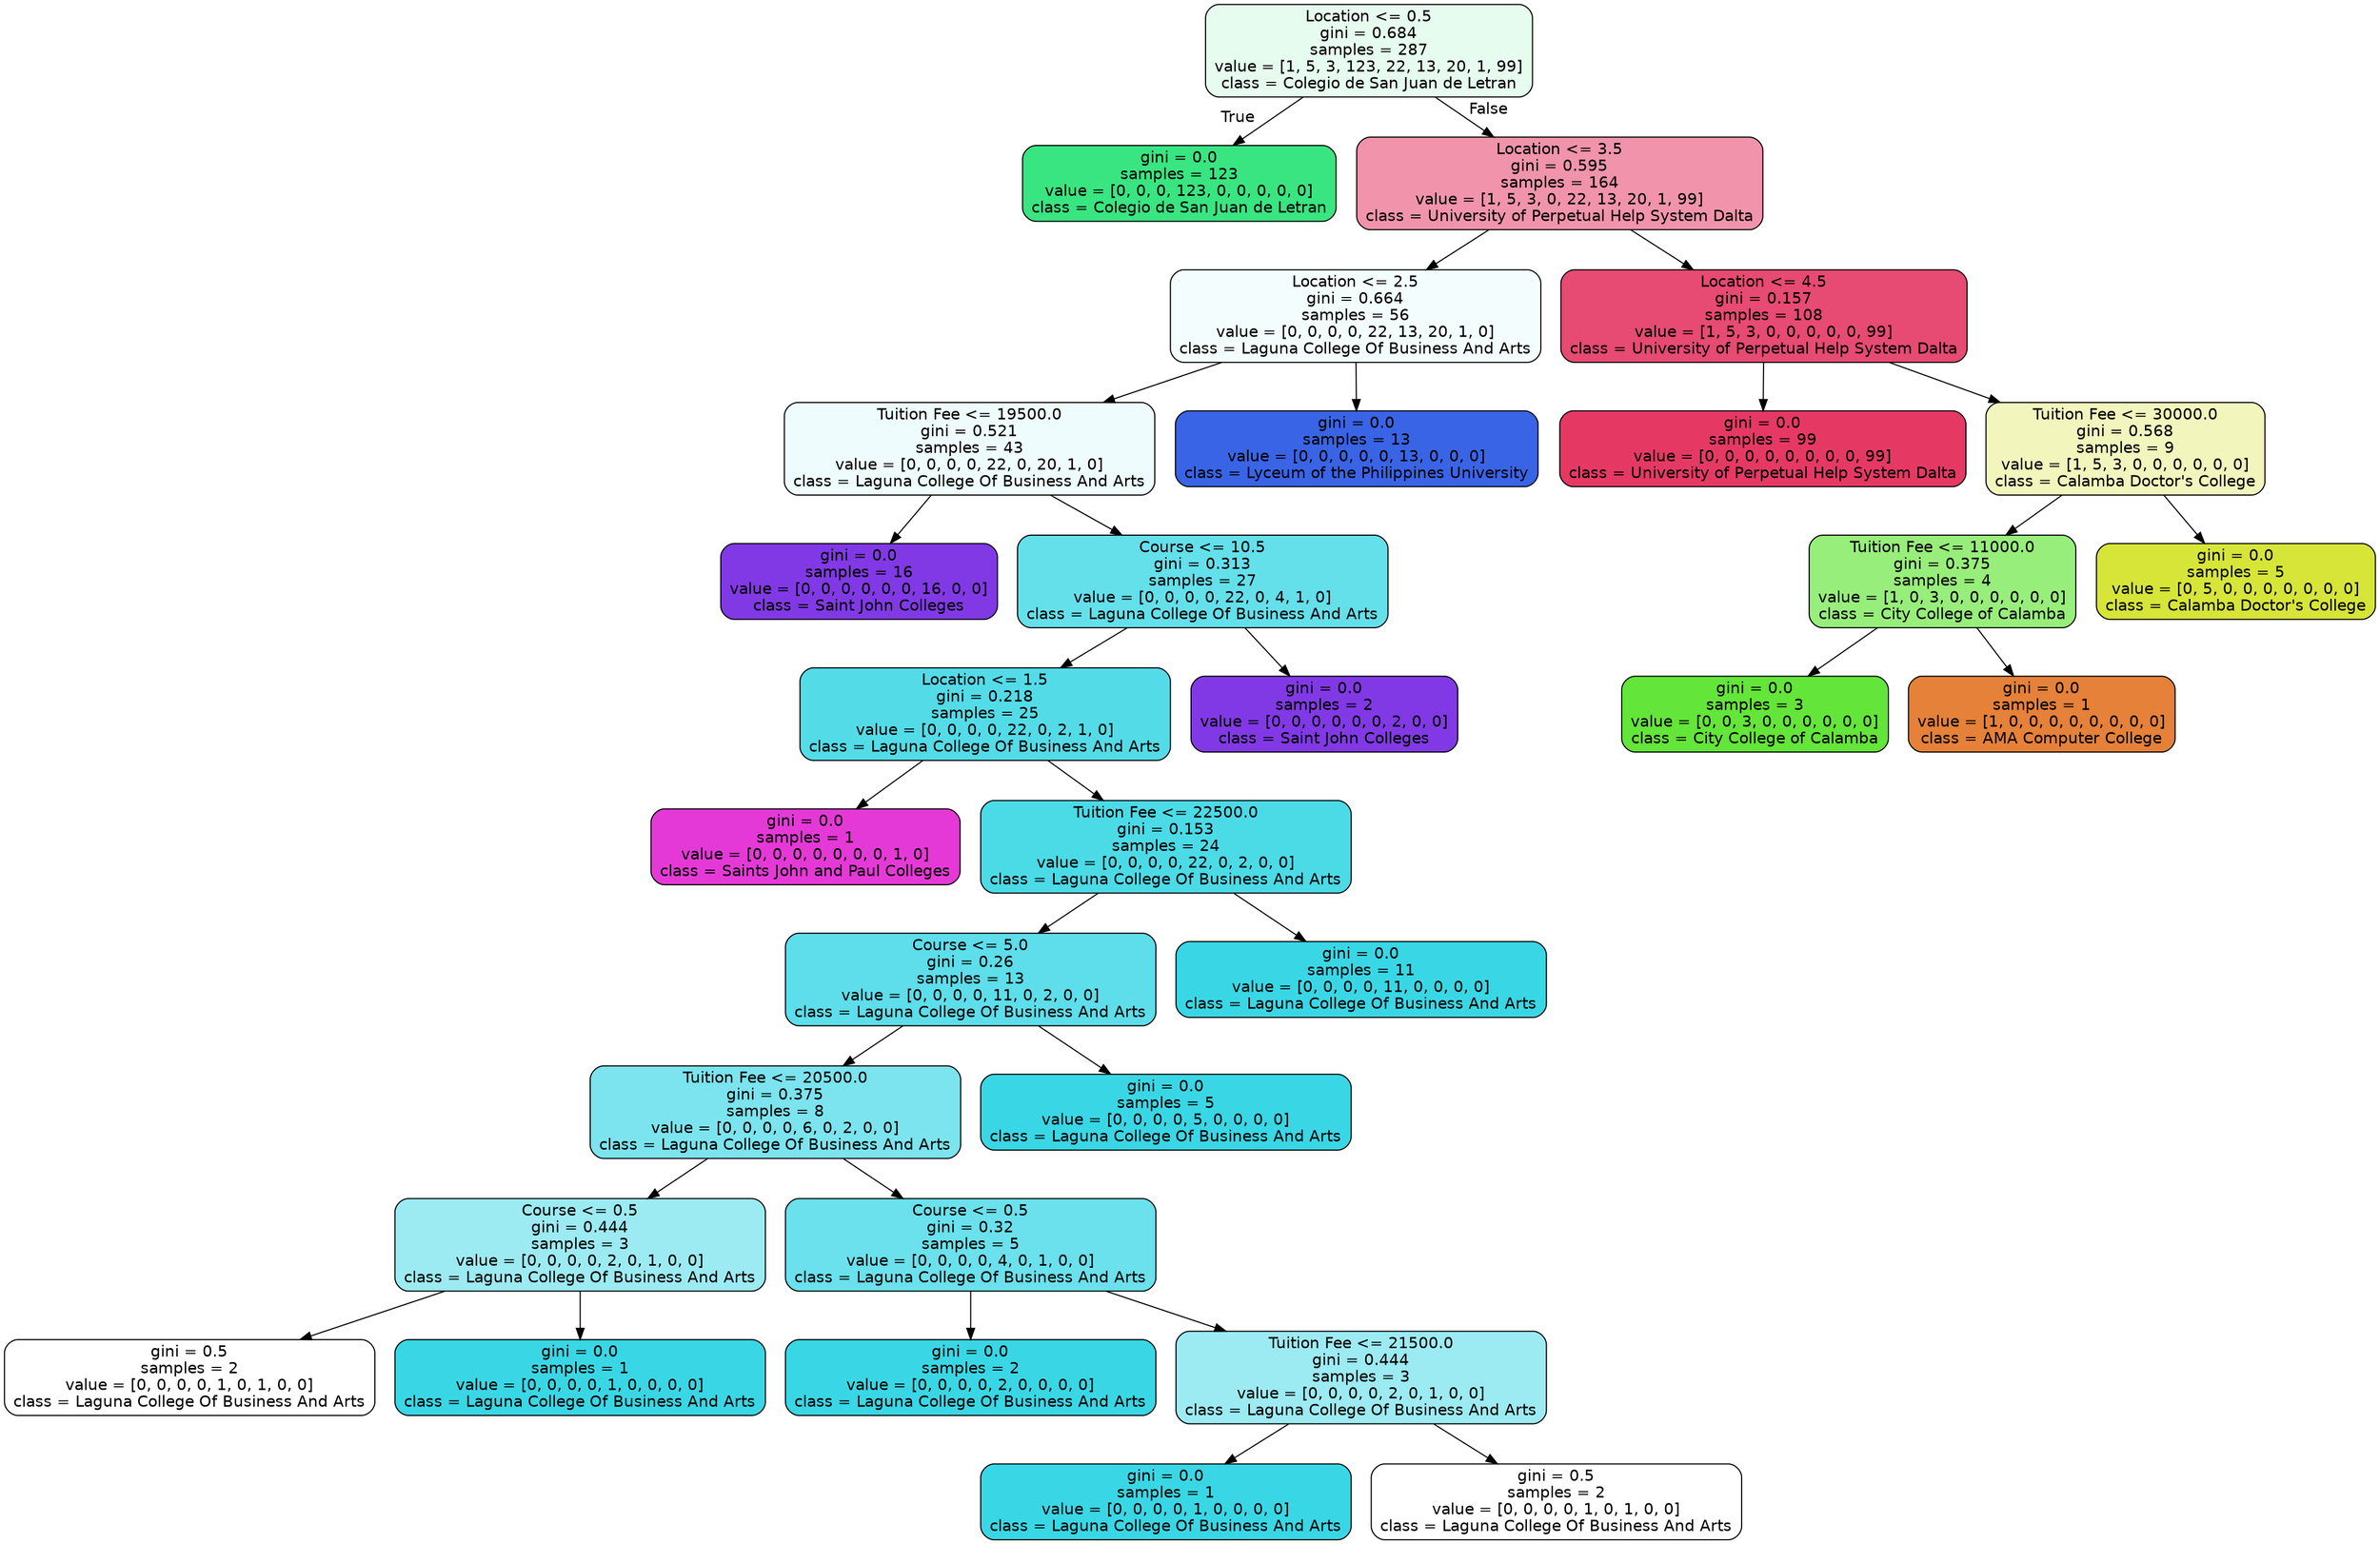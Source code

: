 digraph Tree {
node [shape=box, style="filled, rounded", color="black", fontname="helvetica"] ;
edge [fontname="helvetica"] ;
0 [label="Location <= 0.5\ngini = 0.684\nsamples = 287\nvalue = [1, 5, 3, 123, 22, 13, 20, 1, 99]\nclass = Colegio de San Juan de Letran", fillcolor="#e6fcef"] ;
1 [label="gini = 0.0\nsamples = 123\nvalue = [0, 0, 0, 123, 0, 0, 0, 0, 0]\nclass = Colegio de San Juan de Letran", fillcolor="#39e581"] ;
0 -> 1 [labeldistance=2.5, labelangle=45, headlabel="True"] ;
2 [label="Location <= 3.5\ngini = 0.595\nsamples = 164\nvalue = [1, 5, 3, 0, 22, 13, 20, 1, 99]\nclass = University of Perpetual Help System Dalta", fillcolor="#f194ab"] ;
0 -> 2 [labeldistance=2.5, labelangle=-45, headlabel="False"] ;
3 [label="Location <= 2.5\ngini = 0.664\nsamples = 56\nvalue = [0, 0, 0, 0, 22, 13, 20, 1, 0]\nclass = Laguna College Of Business And Arts", fillcolor="#f4fdfe"] ;
2 -> 3 ;
4 [label="Tuition Fee <= 19500.0\ngini = 0.521\nsamples = 43\nvalue = [0, 0, 0, 0, 22, 0, 20, 1, 0]\nclass = Laguna College Of Business And Arts", fillcolor="#eefcfd"] ;
3 -> 4 ;
5 [label="gini = 0.0\nsamples = 16\nvalue = [0, 0, 0, 0, 0, 0, 16, 0, 0]\nclass = Saint John Colleges", fillcolor="#8139e5"] ;
4 -> 5 ;
6 [label="Course <= 10.5\ngini = 0.313\nsamples = 27\nvalue = [0, 0, 0, 0, 22, 0, 4, 1, 0]\nclass = Laguna College Of Business And Arts", fillcolor="#64e0eb"] ;
4 -> 6 ;
7 [label="Location <= 1.5\ngini = 0.218\nsamples = 25\nvalue = [0, 0, 0, 0, 22, 0, 2, 1, 0]\nclass = Laguna College Of Business And Arts", fillcolor="#53dce8"] ;
6 -> 7 ;
8 [label="gini = 0.0\nsamples = 1\nvalue = [0, 0, 0, 0, 0, 0, 0, 1, 0]\nclass = Saints John and Paul Colleges", fillcolor="#e539d7"] ;
7 -> 8 ;
9 [label="Tuition Fee <= 22500.0\ngini = 0.153\nsamples = 24\nvalue = [0, 0, 0, 0, 22, 0, 2, 0, 0]\nclass = Laguna College Of Business And Arts", fillcolor="#4bdbe7"] ;
7 -> 9 ;
10 [label="Course <= 5.0\ngini = 0.26\nsamples = 13\nvalue = [0, 0, 0, 0, 11, 0, 2, 0, 0]\nclass = Laguna College Of Business And Arts", fillcolor="#5ddeea"] ;
9 -> 10 ;
11 [label="Tuition Fee <= 20500.0\ngini = 0.375\nsamples = 8\nvalue = [0, 0, 0, 0, 6, 0, 2, 0, 0]\nclass = Laguna College Of Business And Arts", fillcolor="#7be4ee"] ;
10 -> 11 ;
12 [label="Course <= 0.5\ngini = 0.444\nsamples = 3\nvalue = [0, 0, 0, 0, 2, 0, 1, 0, 0]\nclass = Laguna College Of Business And Arts", fillcolor="#9cebf2"] ;
11 -> 12 ;
13 [label="gini = 0.5\nsamples = 2\nvalue = [0, 0, 0, 0, 1, 0, 1, 0, 0]\nclass = Laguna College Of Business And Arts", fillcolor="#ffffff"] ;
12 -> 13 ;
14 [label="gini = 0.0\nsamples = 1\nvalue = [0, 0, 0, 0, 1, 0, 0, 0, 0]\nclass = Laguna College Of Business And Arts", fillcolor="#39d7e5"] ;
12 -> 14 ;
15 [label="Course <= 0.5\ngini = 0.32\nsamples = 5\nvalue = [0, 0, 0, 0, 4, 0, 1, 0, 0]\nclass = Laguna College Of Business And Arts", fillcolor="#6ae1ec"] ;
11 -> 15 ;
16 [label="gini = 0.0\nsamples = 2\nvalue = [0, 0, 0, 0, 2, 0, 0, 0, 0]\nclass = Laguna College Of Business And Arts", fillcolor="#39d7e5"] ;
15 -> 16 ;
17 [label="Tuition Fee <= 21500.0\ngini = 0.444\nsamples = 3\nvalue = [0, 0, 0, 0, 2, 0, 1, 0, 0]\nclass = Laguna College Of Business And Arts", fillcolor="#9cebf2"] ;
15 -> 17 ;
18 [label="gini = 0.0\nsamples = 1\nvalue = [0, 0, 0, 0, 1, 0, 0, 0, 0]\nclass = Laguna College Of Business And Arts", fillcolor="#39d7e5"] ;
17 -> 18 ;
19 [label="gini = 0.5\nsamples = 2\nvalue = [0, 0, 0, 0, 1, 0, 1, 0, 0]\nclass = Laguna College Of Business And Arts", fillcolor="#ffffff"] ;
17 -> 19 ;
20 [label="gini = 0.0\nsamples = 5\nvalue = [0, 0, 0, 0, 5, 0, 0, 0, 0]\nclass = Laguna College Of Business And Arts", fillcolor="#39d7e5"] ;
10 -> 20 ;
21 [label="gini = 0.0\nsamples = 11\nvalue = [0, 0, 0, 0, 11, 0, 0, 0, 0]\nclass = Laguna College Of Business And Arts", fillcolor="#39d7e5"] ;
9 -> 21 ;
22 [label="gini = 0.0\nsamples = 2\nvalue = [0, 0, 0, 0, 0, 0, 2, 0, 0]\nclass = Saint John Colleges", fillcolor="#8139e5"] ;
6 -> 22 ;
23 [label="gini = 0.0\nsamples = 13\nvalue = [0, 0, 0, 0, 0, 13, 0, 0, 0]\nclass = Lyceum of the Philippines University", fillcolor="#3964e5"] ;
3 -> 23 ;
24 [label="Location <= 4.5\ngini = 0.157\nsamples = 108\nvalue = [1, 5, 3, 0, 0, 0, 0, 0, 99]\nclass = University of Perpetual Help System Dalta", fillcolor="#e74a72"] ;
2 -> 24 ;
25 [label="gini = 0.0\nsamples = 99\nvalue = [0, 0, 0, 0, 0, 0, 0, 0, 99]\nclass = University of Perpetual Help System Dalta", fillcolor="#e53964"] ;
24 -> 25 ;
26 [label="Tuition Fee <= 30000.0\ngini = 0.568\nsamples = 9\nvalue = [1, 5, 3, 0, 0, 0, 0, 0, 0]\nclass = Calamba Doctor's College", fillcolor="#f2f6bd"] ;
24 -> 26 ;
27 [label="Tuition Fee <= 11000.0\ngini = 0.375\nsamples = 4\nvalue = [1, 0, 3, 0, 0, 0, 0, 0, 0]\nclass = City College of Calamba", fillcolor="#98ee7b"] ;
26 -> 27 ;
28 [label="gini = 0.0\nsamples = 3\nvalue = [0, 0, 3, 0, 0, 0, 0, 0, 0]\nclass = City College of Calamba", fillcolor="#64e539"] ;
27 -> 28 ;
29 [label="gini = 0.0\nsamples = 1\nvalue = [1, 0, 0, 0, 0, 0, 0, 0, 0]\nclass = AMA Computer College", fillcolor="#e58139"] ;
27 -> 29 ;
30 [label="gini = 0.0\nsamples = 5\nvalue = [0, 5, 0, 0, 0, 0, 0, 0, 0]\nclass = Calamba Doctor's College", fillcolor="#d7e539"] ;
26 -> 30 ;
}